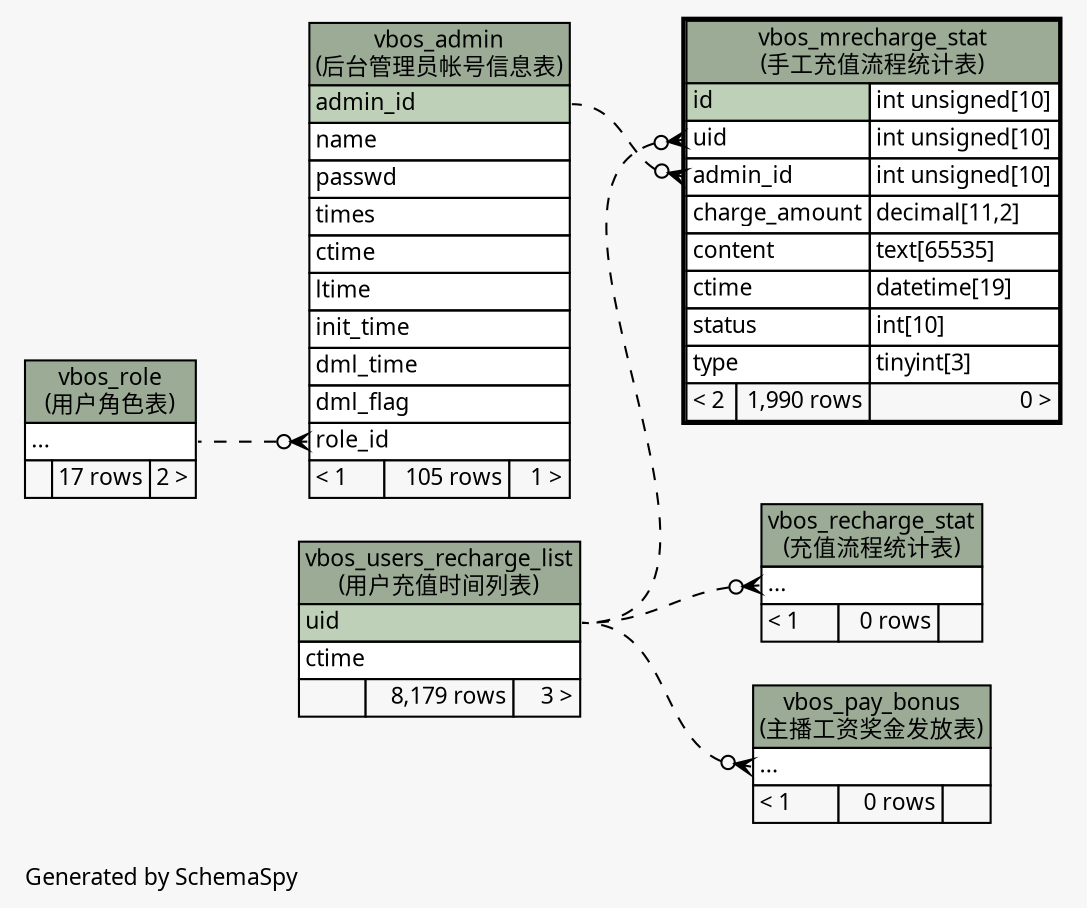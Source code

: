 // dot 2.26.0 on Linux 2.6.32-504.3.3.el6.x86_64
// SchemaSpy rev Unknown
digraph "impliedTwoDegreesRelationshipsDiagram" {
  graph [
    rankdir="RL"
    bgcolor="#f7f7f7"
    label="\nGenerated by SchemaSpy"
    labeljust="l"
    nodesep="0.18"
    ranksep="0.46"
    fontname="Microsoft YaHei"
    fontsize="11"
  ];
  node [
    fontname="Microsoft YaHei"
    fontsize="11"
    shape="plaintext"
  ];
  edge [
    arrowsize="0.8"
  ];
  "vbos_admin":"role_id":w -> "vbos_role":"elipses":e [arrowhead=none dir=back arrowtail=crowodot style=dashed];
  "vbos_mrecharge_stat":"admin_id":w -> "vbos_admin":"admin_id":e [arrowhead=none dir=back arrowtail=crowodot style=dashed];
  "vbos_mrecharge_stat":"uid":w -> "vbos_users_recharge_list":"uid":e [arrowhead=none dir=back arrowtail=crowodot style=dashed];
  "vbos_pay_bonus":"elipses":w -> "vbos_users_recharge_list":"uid":e [arrowhead=none dir=back arrowtail=crowodot style=dashed];
  "vbos_recharge_stat":"elipses":w -> "vbos_users_recharge_list":"uid":e [arrowhead=none dir=back arrowtail=crowodot style=dashed];
  "vbos_admin" [
    label=<
    <TABLE BORDER="0" CELLBORDER="1" CELLSPACING="0" BGCOLOR="#ffffff">
      <TR><TD COLSPAN="3" BGCOLOR="#9bab96" ALIGN="CENTER">vbos_admin<br/>(后台管理员帐号信息表)</TD></TR>
      <TR><TD PORT="admin_id" COLSPAN="3" BGCOLOR="#bed1b8" ALIGN="LEFT">admin_id</TD></TR>
      <TR><TD PORT="name" COLSPAN="3" ALIGN="LEFT">name</TD></TR>
      <TR><TD PORT="passwd" COLSPAN="3" ALIGN="LEFT">passwd</TD></TR>
      <TR><TD PORT="times" COLSPAN="3" ALIGN="LEFT">times</TD></TR>
      <TR><TD PORT="ctime" COLSPAN="3" ALIGN="LEFT">ctime</TD></TR>
      <TR><TD PORT="ltime" COLSPAN="3" ALIGN="LEFT">ltime</TD></TR>
      <TR><TD PORT="init_time" COLSPAN="3" ALIGN="LEFT">init_time</TD></TR>
      <TR><TD PORT="dml_time" COLSPAN="3" ALIGN="LEFT">dml_time</TD></TR>
      <TR><TD PORT="dml_flag" COLSPAN="3" ALIGN="LEFT">dml_flag</TD></TR>
      <TR><TD PORT="role_id" COLSPAN="3" ALIGN="LEFT">role_id</TD></TR>
      <TR><TD ALIGN="LEFT" BGCOLOR="#f7f7f7">&lt; 1</TD><TD ALIGN="RIGHT" BGCOLOR="#f7f7f7">105 rows</TD><TD ALIGN="RIGHT" BGCOLOR="#f7f7f7">1 &gt;</TD></TR>
    </TABLE>>
    URL="vbos_admin.html"
    tooltip="vbos_admin"
  ];
  "vbos_mrecharge_stat" [
    label=<
    <TABLE BORDER="2" CELLBORDER="1" CELLSPACING="0" BGCOLOR="#ffffff">
      <TR><TD COLSPAN="3" BGCOLOR="#9bab96" ALIGN="CENTER">vbos_mrecharge_stat<br/>(手工充值流程统计表)</TD></TR>
      <TR><TD PORT="id" COLSPAN="2" BGCOLOR="#bed1b8" ALIGN="LEFT">id</TD><TD PORT="id.type" ALIGN="LEFT">int unsigned[10]</TD></TR>
      <TR><TD PORT="uid" COLSPAN="2" ALIGN="LEFT">uid</TD><TD PORT="uid.type" ALIGN="LEFT">int unsigned[10]</TD></TR>
      <TR><TD PORT="admin_id" COLSPAN="2" ALIGN="LEFT">admin_id</TD><TD PORT="admin_id.type" ALIGN="LEFT">int unsigned[10]</TD></TR>
      <TR><TD PORT="charge_amount" COLSPAN="2" ALIGN="LEFT">charge_amount</TD><TD PORT="charge_amount.type" ALIGN="LEFT">decimal[11,2]</TD></TR>
      <TR><TD PORT="content" COLSPAN="2" ALIGN="LEFT">content</TD><TD PORT="content.type" ALIGN="LEFT">text[65535]</TD></TR>
      <TR><TD PORT="ctime" COLSPAN="2" ALIGN="LEFT">ctime</TD><TD PORT="ctime.type" ALIGN="LEFT">datetime[19]</TD></TR>
      <TR><TD PORT="status" COLSPAN="2" ALIGN="LEFT">status</TD><TD PORT="status.type" ALIGN="LEFT">int[10]</TD></TR>
      <TR><TD PORT="type" COLSPAN="2" ALIGN="LEFT">type</TD><TD PORT="type.type" ALIGN="LEFT">tinyint[3]</TD></TR>
      <TR><TD ALIGN="LEFT" BGCOLOR="#f7f7f7">&lt; 2</TD><TD ALIGN="RIGHT" BGCOLOR="#f7f7f7">1,990 rows</TD><TD ALIGN="RIGHT" BGCOLOR="#f7f7f7">0 &gt;</TD></TR>
    </TABLE>>
    URL="vbos_mrecharge_stat.html"
    tooltip="vbos_mrecharge_stat"
  ];
  "vbos_pay_bonus" [
    label=<
    <TABLE BORDER="0" CELLBORDER="1" CELLSPACING="0" BGCOLOR="#ffffff">
      <TR><TD COLSPAN="3" BGCOLOR="#9bab96" ALIGN="CENTER">vbos_pay_bonus<br/>(主播工资奖金发放表)</TD></TR>
      <TR><TD PORT="elipses" COLSPAN="3" ALIGN="LEFT">...</TD></TR>
      <TR><TD ALIGN="LEFT" BGCOLOR="#f7f7f7">&lt; 1</TD><TD ALIGN="RIGHT" BGCOLOR="#f7f7f7">0 rows</TD><TD ALIGN="RIGHT" BGCOLOR="#f7f7f7">  </TD></TR>
    </TABLE>>
    URL="vbos_pay_bonus.html"
    tooltip="vbos_pay_bonus"
  ];
  "vbos_recharge_stat" [
    label=<
    <TABLE BORDER="0" CELLBORDER="1" CELLSPACING="0" BGCOLOR="#ffffff">
      <TR><TD COLSPAN="3" BGCOLOR="#9bab96" ALIGN="CENTER">vbos_recharge_stat<br/>(充值流程统计表)</TD></TR>
      <TR><TD PORT="elipses" COLSPAN="3" ALIGN="LEFT">...</TD></TR>
      <TR><TD ALIGN="LEFT" BGCOLOR="#f7f7f7">&lt; 1</TD><TD ALIGN="RIGHT" BGCOLOR="#f7f7f7">0 rows</TD><TD ALIGN="RIGHT" BGCOLOR="#f7f7f7">  </TD></TR>
    </TABLE>>
    URL="vbos_recharge_stat.html"
    tooltip="vbos_recharge_stat"
  ];
  "vbos_role" [
    label=<
    <TABLE BORDER="0" CELLBORDER="1" CELLSPACING="0" BGCOLOR="#ffffff">
      <TR><TD COLSPAN="3" BGCOLOR="#9bab96" ALIGN="CENTER">vbos_role<br/>(用户角色表)</TD></TR>
      <TR><TD PORT="elipses" COLSPAN="3" ALIGN="LEFT">...</TD></TR>
      <TR><TD ALIGN="LEFT" BGCOLOR="#f7f7f7">  </TD><TD ALIGN="RIGHT" BGCOLOR="#f7f7f7">17 rows</TD><TD ALIGN="RIGHT" BGCOLOR="#f7f7f7">2 &gt;</TD></TR>
    </TABLE>>
    URL="vbos_role.html"
    tooltip="vbos_role"
  ];
  "vbos_users_recharge_list" [
    label=<
    <TABLE BORDER="0" CELLBORDER="1" CELLSPACING="0" BGCOLOR="#ffffff">
      <TR><TD COLSPAN="3" BGCOLOR="#9bab96" ALIGN="CENTER">vbos_users_recharge_list<br/>(用户充值时间列表)</TD></TR>
      <TR><TD PORT="uid" COLSPAN="3" BGCOLOR="#bed1b8" ALIGN="LEFT">uid</TD></TR>
      <TR><TD PORT="ctime" COLSPAN="3" ALIGN="LEFT">ctime</TD></TR>
      <TR><TD ALIGN="LEFT" BGCOLOR="#f7f7f7">  </TD><TD ALIGN="RIGHT" BGCOLOR="#f7f7f7">8,179 rows</TD><TD ALIGN="RIGHT" BGCOLOR="#f7f7f7">3 &gt;</TD></TR>
    </TABLE>>
    URL="vbos_users_recharge_list.html"
    tooltip="vbos_users_recharge_list"
  ];
}
